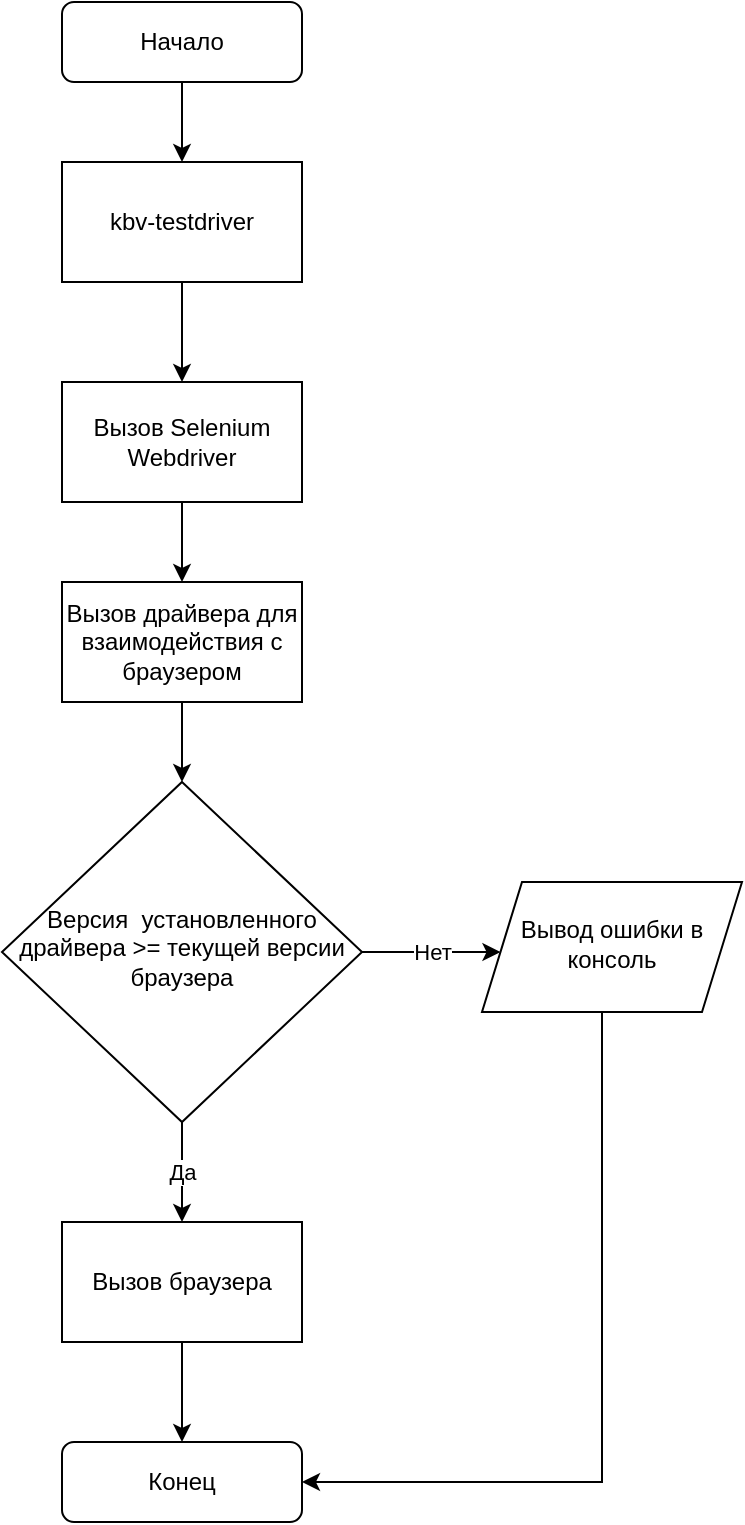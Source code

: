 <mxfile version="15.8.5" type="device"><diagram id="C5RBs43oDa-KdzZeNtuy" name="Page-1"><mxGraphModel dx="1673" dy="896" grid="1" gridSize="10" guides="1" tooltips="1" connect="1" arrows="1" fold="1" page="1" pageScale="1" pageWidth="827" pageHeight="1169" math="0" shadow="0"><root><mxCell id="WIyWlLk6GJQsqaUBKTNV-0"/><mxCell id="WIyWlLk6GJQsqaUBKTNV-1" parent="WIyWlLk6GJQsqaUBKTNV-0"/><mxCell id="BpWFRWZYxm87rpbFFRqd-11" value="" style="edgeStyle=orthogonalEdgeStyle;rounded=0;orthogonalLoop=1;jettySize=auto;html=1;" edge="1" parent="WIyWlLk6GJQsqaUBKTNV-1" source="WIyWlLk6GJQsqaUBKTNV-3" target="BpWFRWZYxm87rpbFFRqd-2"><mxGeometry relative="1" as="geometry"/></mxCell><mxCell id="WIyWlLk6GJQsqaUBKTNV-3" value="Начало" style="rounded=1;whiteSpace=wrap;html=1;fontSize=12;glass=0;strokeWidth=1;shadow=0;" parent="WIyWlLk6GJQsqaUBKTNV-1" vertex="1"><mxGeometry x="230" y="70" width="120" height="40" as="geometry"/></mxCell><mxCell id="BpWFRWZYxm87rpbFFRqd-13" value="Да" style="edgeStyle=orthogonalEdgeStyle;rounded=0;orthogonalLoop=1;jettySize=auto;html=1;" edge="1" parent="WIyWlLk6GJQsqaUBKTNV-1" source="WIyWlLk6GJQsqaUBKTNV-6" target="BpWFRWZYxm87rpbFFRqd-7"><mxGeometry relative="1" as="geometry"/></mxCell><mxCell id="BpWFRWZYxm87rpbFFRqd-18" value="Нет" style="edgeStyle=orthogonalEdgeStyle;rounded=0;orthogonalLoop=1;jettySize=auto;html=1;" edge="1" parent="WIyWlLk6GJQsqaUBKTNV-1" source="WIyWlLk6GJQsqaUBKTNV-6" target="BpWFRWZYxm87rpbFFRqd-17"><mxGeometry relative="1" as="geometry"><Array as="points"><mxPoint x="430" y="545"/><mxPoint x="430" y="545"/></Array></mxGeometry></mxCell><mxCell id="WIyWlLk6GJQsqaUBKTNV-6" value="Версия&amp;nbsp; установленного драйвера &amp;gt;= текущей версии браузера" style="rhombus;whiteSpace=wrap;html=1;shadow=0;fontFamily=Helvetica;fontSize=12;align=center;strokeWidth=1;spacing=6;spacingTop=-4;" parent="WIyWlLk6GJQsqaUBKTNV-1" vertex="1"><mxGeometry x="200" y="460" width="180" height="170" as="geometry"/></mxCell><mxCell id="WIyWlLk6GJQsqaUBKTNV-11" value="Конец" style="rounded=1;whiteSpace=wrap;html=1;fontSize=12;glass=0;strokeWidth=1;shadow=0;" parent="WIyWlLk6GJQsqaUBKTNV-1" vertex="1"><mxGeometry x="230" y="790" width="120" height="40" as="geometry"/></mxCell><mxCell id="BpWFRWZYxm87rpbFFRqd-4" value="" style="edgeStyle=orthogonalEdgeStyle;rounded=0;orthogonalLoop=1;jettySize=auto;html=1;" edge="1" parent="WIyWlLk6GJQsqaUBKTNV-1" source="BpWFRWZYxm87rpbFFRqd-2" target="BpWFRWZYxm87rpbFFRqd-3"><mxGeometry relative="1" as="geometry"/></mxCell><mxCell id="BpWFRWZYxm87rpbFFRqd-2" value="kbv-testdriver" style="rounded=0;whiteSpace=wrap;html=1;" vertex="1" parent="WIyWlLk6GJQsqaUBKTNV-1"><mxGeometry x="230" y="150" width="120" height="60" as="geometry"/></mxCell><mxCell id="BpWFRWZYxm87rpbFFRqd-6" value="" style="edgeStyle=orthogonalEdgeStyle;rounded=0;orthogonalLoop=1;jettySize=auto;html=1;" edge="1" parent="WIyWlLk6GJQsqaUBKTNV-1" source="BpWFRWZYxm87rpbFFRqd-3" target="BpWFRWZYxm87rpbFFRqd-5"><mxGeometry relative="1" as="geometry"/></mxCell><mxCell id="BpWFRWZYxm87rpbFFRqd-3" value="Вызов Selenium Webdriver" style="rounded=0;whiteSpace=wrap;html=1;" vertex="1" parent="WIyWlLk6GJQsqaUBKTNV-1"><mxGeometry x="230" y="260" width="120" height="60" as="geometry"/></mxCell><mxCell id="BpWFRWZYxm87rpbFFRqd-12" value="" style="edgeStyle=orthogonalEdgeStyle;rounded=0;orthogonalLoop=1;jettySize=auto;html=1;" edge="1" parent="WIyWlLk6GJQsqaUBKTNV-1" source="BpWFRWZYxm87rpbFFRqd-5" target="WIyWlLk6GJQsqaUBKTNV-6"><mxGeometry relative="1" as="geometry"/></mxCell><mxCell id="BpWFRWZYxm87rpbFFRqd-5" value="Вызов драйвера для взаимодействия с браузером" style="rounded=0;whiteSpace=wrap;html=1;" vertex="1" parent="WIyWlLk6GJQsqaUBKTNV-1"><mxGeometry x="230" y="360" width="120" height="60" as="geometry"/></mxCell><mxCell id="BpWFRWZYxm87rpbFFRqd-14" value="" style="edgeStyle=orthogonalEdgeStyle;rounded=0;orthogonalLoop=1;jettySize=auto;html=1;" edge="1" parent="WIyWlLk6GJQsqaUBKTNV-1" source="BpWFRWZYxm87rpbFFRqd-7" target="WIyWlLk6GJQsqaUBKTNV-11"><mxGeometry relative="1" as="geometry"/></mxCell><mxCell id="BpWFRWZYxm87rpbFFRqd-7" value="Вызов браузера" style="whiteSpace=wrap;html=1;rounded=0;" vertex="1" parent="WIyWlLk6GJQsqaUBKTNV-1"><mxGeometry x="230" y="680" width="120" height="60" as="geometry"/></mxCell><mxCell id="BpWFRWZYxm87rpbFFRqd-24" style="edgeStyle=orthogonalEdgeStyle;rounded=0;orthogonalLoop=1;jettySize=auto;html=1;entryX=1;entryY=0.5;entryDx=0;entryDy=0;" edge="1" parent="WIyWlLk6GJQsqaUBKTNV-1" source="BpWFRWZYxm87rpbFFRqd-17" target="WIyWlLk6GJQsqaUBKTNV-11"><mxGeometry relative="1" as="geometry"><Array as="points"><mxPoint x="500" y="810"/></Array></mxGeometry></mxCell><mxCell id="BpWFRWZYxm87rpbFFRqd-17" value="&lt;span&gt;Вывод ошибки в консоль&lt;/span&gt;" style="shape=parallelogram;perimeter=parallelogramPerimeter;whiteSpace=wrap;html=1;fixedSize=1;shadow=0;strokeWidth=1;spacing=6;spacingTop=-4;" vertex="1" parent="WIyWlLk6GJQsqaUBKTNV-1"><mxGeometry x="440" y="510" width="130" height="65" as="geometry"/></mxCell></root></mxGraphModel></diagram></mxfile>